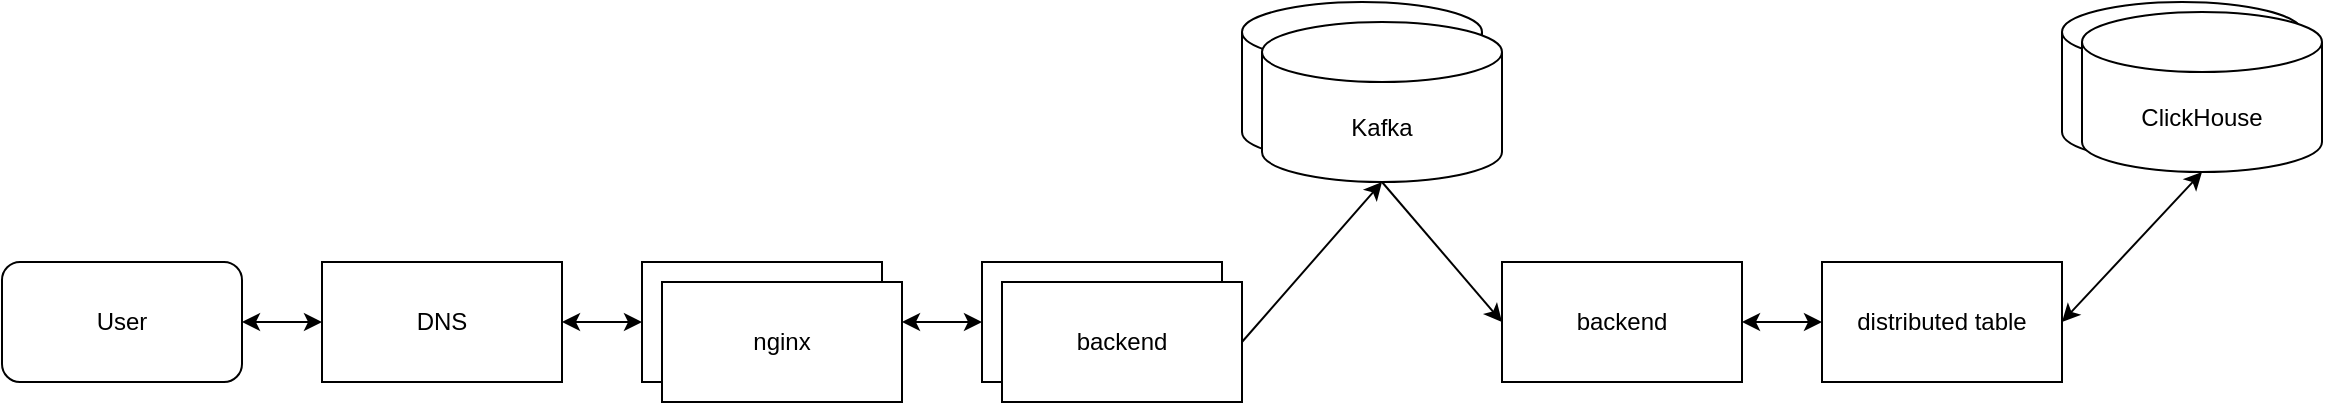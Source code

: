 <mxfile version="16.1.0" type="device"><diagram id="cDi8IahvEKvrYIOiSqdl" name="Page-1"><mxGraphModel dx="2282" dy="945" grid="1" gridSize="10" guides="1" tooltips="1" connect="1" arrows="1" fold="1" page="1" pageScale="1" pageWidth="827" pageHeight="1169" math="0" shadow="0"><root><mxCell id="0"/><mxCell id="1" parent="0"/><mxCell id="ASxNHNS6aOMDxWNFGvDQ-3" value="DNS" style="rounded=0;whiteSpace=wrap;html=1;" parent="1" vertex="1"><mxGeometry x="150" y="410" width="120" height="60" as="geometry"/></mxCell><mxCell id="ASxNHNS6aOMDxWNFGvDQ-4" value="nginx" style="rounded=0;whiteSpace=wrap;html=1;" parent="1" vertex="1"><mxGeometry x="310" y="410" width="120" height="60" as="geometry"/></mxCell><mxCell id="ASxNHNS6aOMDxWNFGvDQ-7" value="backend-metrics" style="rounded=0;whiteSpace=wrap;html=1;" parent="1" vertex="1"><mxGeometry x="480" y="410" width="120" height="60" as="geometry"/></mxCell><mxCell id="ASxNHNS6aOMDxWNFGvDQ-12" value="" style="endArrow=classic;startArrow=classic;html=1;rounded=0;entryX=0;entryY=0.5;entryDx=0;entryDy=0;exitX=1;exitY=0.5;exitDx=0;exitDy=0;" parent="1" target="ASxNHNS6aOMDxWNFGvDQ-3" edge="1"><mxGeometry width="50" height="50" relative="1" as="geometry"><mxPoint x="110" y="440" as="sourcePoint"/><mxPoint x="230" y="490" as="targetPoint"/></mxGeometry></mxCell><mxCell id="ASxNHNS6aOMDxWNFGvDQ-13" value="" style="endArrow=classic;startArrow=classic;html=1;rounded=0;entryX=0;entryY=0.5;entryDx=0;entryDy=0;exitX=1;exitY=0.5;exitDx=0;exitDy=0;" parent="1" source="ASxNHNS6aOMDxWNFGvDQ-3" target="ASxNHNS6aOMDxWNFGvDQ-4" edge="1"><mxGeometry width="50" height="50" relative="1" as="geometry"><mxPoint x="180" y="540" as="sourcePoint"/><mxPoint x="230" y="490" as="targetPoint"/></mxGeometry></mxCell><mxCell id="ASxNHNS6aOMDxWNFGvDQ-17" value="ClickHouse" style="shape=cylinder3;whiteSpace=wrap;html=1;boundedLbl=1;backgroundOutline=1;size=15;" parent="1" vertex="1"><mxGeometry x="1020" y="280" width="120" height="80" as="geometry"/></mxCell><mxCell id="ASxNHNS6aOMDxWNFGvDQ-22" value="ClickHouse" style="shape=cylinder3;whiteSpace=wrap;html=1;boundedLbl=1;backgroundOutline=1;size=15;" parent="1" vertex="1"><mxGeometry x="1030" y="285" width="120" height="80" as="geometry"/></mxCell><mxCell id="ASxNHNS6aOMDxWNFGvDQ-26" value="backend" style="rounded=0;whiteSpace=wrap;html=1;" parent="1" vertex="1"><mxGeometry x="490" y="420" width="120" height="60" as="geometry"/></mxCell><mxCell id="jKPrsk-C6i_416RIqDgl-1" value="nginx" style="rounded=0;whiteSpace=wrap;html=1;" parent="1" vertex="1"><mxGeometry x="320" y="420" width="120" height="60" as="geometry"/></mxCell><mxCell id="uRbFi3dK0-sdZc6iilEP-3" value="Kafka" style="shape=cylinder3;whiteSpace=wrap;html=1;boundedLbl=1;backgroundOutline=1;size=15;" vertex="1" parent="1"><mxGeometry x="610" y="280" width="120" height="80" as="geometry"/></mxCell><mxCell id="uRbFi3dK0-sdZc6iilEP-4" value="Kafka" style="shape=cylinder3;whiteSpace=wrap;html=1;boundedLbl=1;backgroundOutline=1;size=15;" vertex="1" parent="1"><mxGeometry x="620" y="290" width="120" height="80" as="geometry"/></mxCell><mxCell id="uRbFi3dK0-sdZc6iilEP-5" value="User" style="rounded=1;whiteSpace=wrap;html=1;" vertex="1" parent="1"><mxGeometry x="-10" y="410" width="120" height="60" as="geometry"/></mxCell><mxCell id="uRbFi3dK0-sdZc6iilEP-6" value="" style="endArrow=classic;startArrow=classic;html=1;rounded=0;entryX=0.5;entryY=1;entryDx=0;entryDy=0;entryPerimeter=0;exitX=1;exitY=0.5;exitDx=0;exitDy=0;" edge="1" parent="1" source="uRbFi3dK0-sdZc6iilEP-8" target="ASxNHNS6aOMDxWNFGvDQ-22"><mxGeometry width="50" height="50" relative="1" as="geometry"><mxPoint x="1020.0" y="320" as="sourcePoint"/><mxPoint x="840" y="320" as="targetPoint"/></mxGeometry></mxCell><mxCell id="uRbFi3dK0-sdZc6iilEP-7" value="" style="endArrow=classic;startArrow=classic;html=1;rounded=0;entryX=0;entryY=0.5;entryDx=0;entryDy=0;" edge="1" parent="1" target="ASxNHNS6aOMDxWNFGvDQ-7"><mxGeometry width="50" height="50" relative="1" as="geometry"><mxPoint x="440" y="440" as="sourcePoint"/><mxPoint x="470" y="430" as="targetPoint"/></mxGeometry></mxCell><mxCell id="uRbFi3dK0-sdZc6iilEP-8" value="distributed table" style="rounded=0;whiteSpace=wrap;html=1;" vertex="1" parent="1"><mxGeometry x="900" y="410" width="120" height="60" as="geometry"/></mxCell><mxCell id="uRbFi3dK0-sdZc6iilEP-9" value="backend" style="rounded=0;whiteSpace=wrap;html=1;" vertex="1" parent="1"><mxGeometry x="740" y="410" width="120" height="60" as="geometry"/></mxCell><mxCell id="uRbFi3dK0-sdZc6iilEP-11" value="" style="endArrow=classic;startArrow=classic;html=1;rounded=0;entryX=0;entryY=0.5;entryDx=0;entryDy=0;exitX=1;exitY=0.5;exitDx=0;exitDy=0;" edge="1" parent="1" source="uRbFi3dK0-sdZc6iilEP-9" target="uRbFi3dK0-sdZc6iilEP-8"><mxGeometry width="50" height="50" relative="1" as="geometry"><mxPoint x="700" y="500" as="sourcePoint"/><mxPoint x="750" y="450" as="targetPoint"/></mxGeometry></mxCell><mxCell id="uRbFi3dK0-sdZc6iilEP-13" value="" style="endArrow=classic;html=1;rounded=0;entryX=0.5;entryY=1;entryDx=0;entryDy=0;entryPerimeter=0;exitX=1;exitY=0.5;exitDx=0;exitDy=0;" edge="1" parent="1" source="ASxNHNS6aOMDxWNFGvDQ-26" target="uRbFi3dK0-sdZc6iilEP-4"><mxGeometry width="50" height="50" relative="1" as="geometry"><mxPoint x="730" y="480" as="sourcePoint"/><mxPoint x="780" y="430" as="targetPoint"/></mxGeometry></mxCell><mxCell id="uRbFi3dK0-sdZc6iilEP-14" value="" style="endArrow=classic;html=1;rounded=0;exitX=0.5;exitY=1;exitDx=0;exitDy=0;exitPerimeter=0;entryX=0;entryY=0.5;entryDx=0;entryDy=0;" edge="1" parent="1" source="uRbFi3dK0-sdZc6iilEP-4" target="uRbFi3dK0-sdZc6iilEP-9"><mxGeometry width="50" height="50" relative="1" as="geometry"><mxPoint x="730" y="480" as="sourcePoint"/><mxPoint x="780" y="430" as="targetPoint"/></mxGeometry></mxCell></root></mxGraphModel></diagram></mxfile>